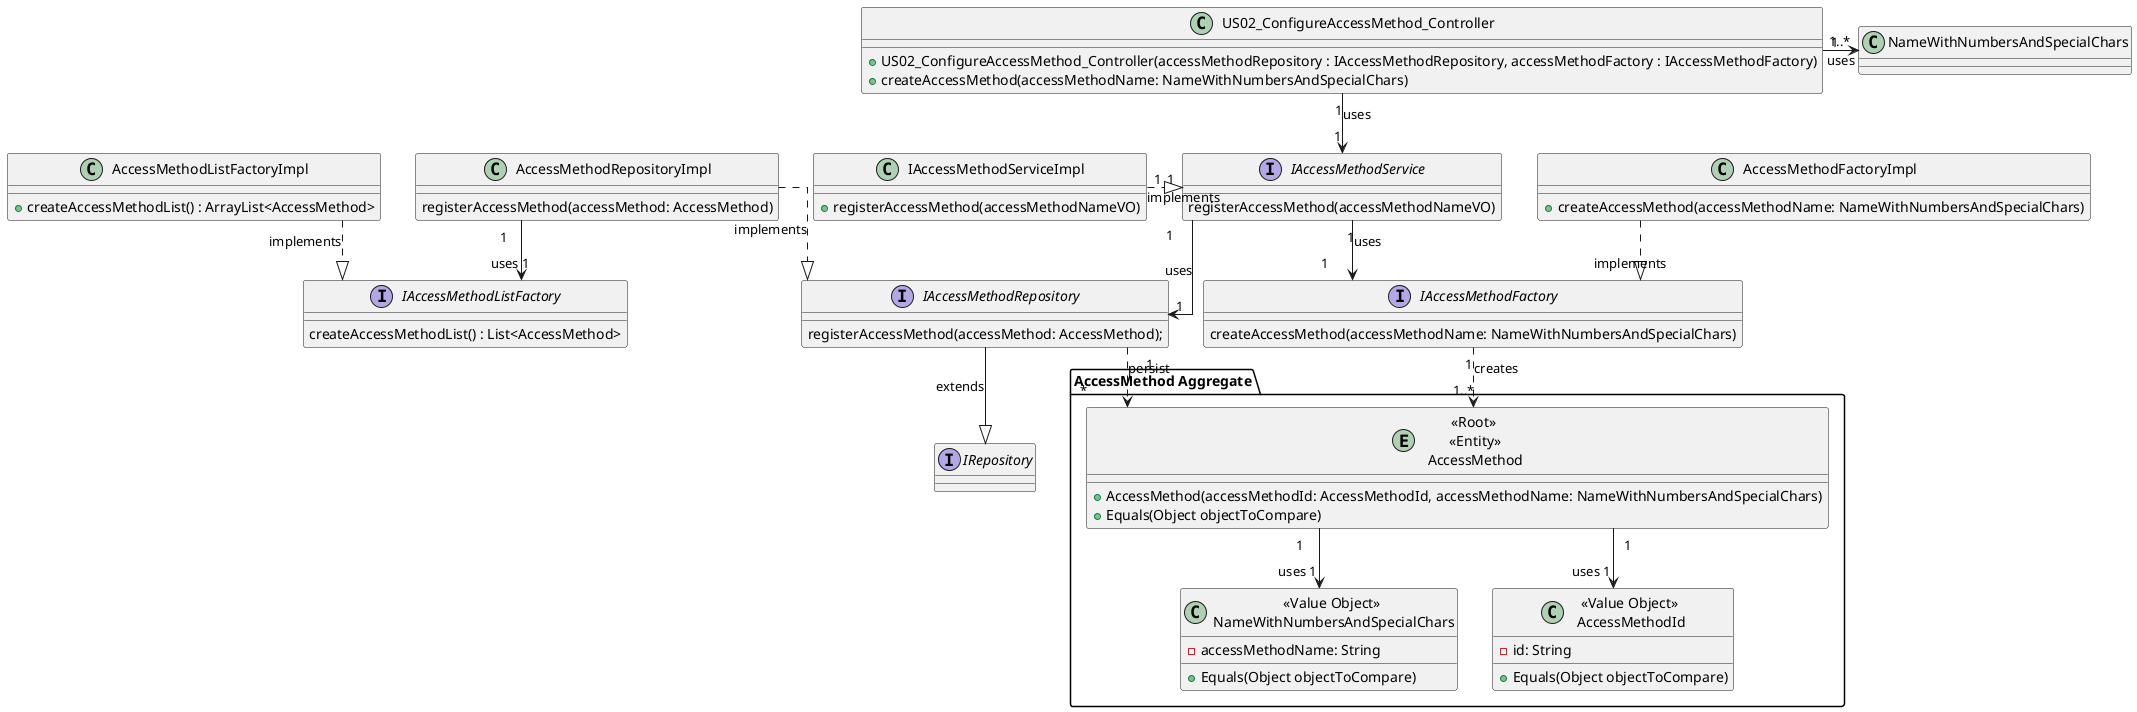 @startuml

skinparam linetype ortho

package "AccessMethod Aggregate" {
    entity "<<Root>>\n <<Entity>>\n AccessMethod" as AME{
    + AccessMethod(accessMethodId: AccessMethodId, accessMethodName: NameWithNumbersAndSpecialChars)
    + Equals(Object objectToCompare)
    }
    class "<<Value Object>>\n NameWithNumbersAndSpecialChars" as VOName{
        - accessMethodName: String
        + Equals(Object objectToCompare)
    }

    class "<<Value Object>>\n AccessMethodId" as VOId{
        - id: String
        + Equals(Object objectToCompare)
    }
}

'uses
AME "1" --> "uses 1" VOName
AME "1" --> "uses 1" VOId


interface IAccessMethodService{
    registerAccessMethod(accessMethodNameVO)
}

class IAccessMethodServiceImpl{
    + registerAccessMethod(accessMethodNameVO)
}

interface IAccessMethodFactory {
    createAccessMethod(accessMethodName: NameWithNumbersAndSpecialChars)
}

class AccessMethodFactoryImpl {
     +createAccessMethod(accessMethodName: NameWithNumbersAndSpecialChars)
}
'implements
AccessMethodFactoryImpl ..|> "implements"  IAccessMethodFactory


Interface IAccessMethodListFactory {
 createAccessMethodList() : List<AccessMethod>
}

class AccessMethodListFactoryImpl {
    +createAccessMethodList() : ArrayList<AccessMethod>
}
'implements
AccessMethodListFactoryImpl ..|> IAccessMethodListFactory : implements


Interface IRepository{
}
Interface IAccessMethodRepository{
    registerAccessMethod(accessMethod: AccessMethod);
}

'extends
IAccessMethodRepository --|> IRepository : extends

class AccessMethodRepositoryImpl {
    registerAccessMethod(accessMethod: AccessMethod)
}

'implements
AccessMethodRepositoryImpl ..|>  IAccessMethodRepository : implements

'uses
AccessMethodRepositoryImpl "1" --> "uses 1" IAccessMethodListFactory

class US02_ConfigureAccessMethod_Controller {
    +US02_ConfigureAccessMethod_Controller(accessMethodRepository : IAccessMethodRepository, accessMethodFactory : IAccessMethodFactory)
    +createAccessMethod(accessMethodName: NameWithNumbersAndSpecialChars)
}

class NameWithNumbersAndSpecialChars {
}

US02_ConfigureAccessMethod_Controller "1"->"1..*"NameWithNumbersAndSpecialChars: uses
IAccessMethodFactory "1" ..> "1..*" AME : creates
IAccessMethodRepository "1"..> "*" AME: persist
US02_ConfigureAccessMethod_Controller "1"-down->"1" IAccessMethodService: uses
IAccessMethodService "1"--> "1" IAccessMethodRepository : uses
IAccessMethodService "1"--> "1" IAccessMethodFactory : uses
IAccessMethodServiceImpl "1"-right..|>"1" IAccessMethodService: implements
@enduml
